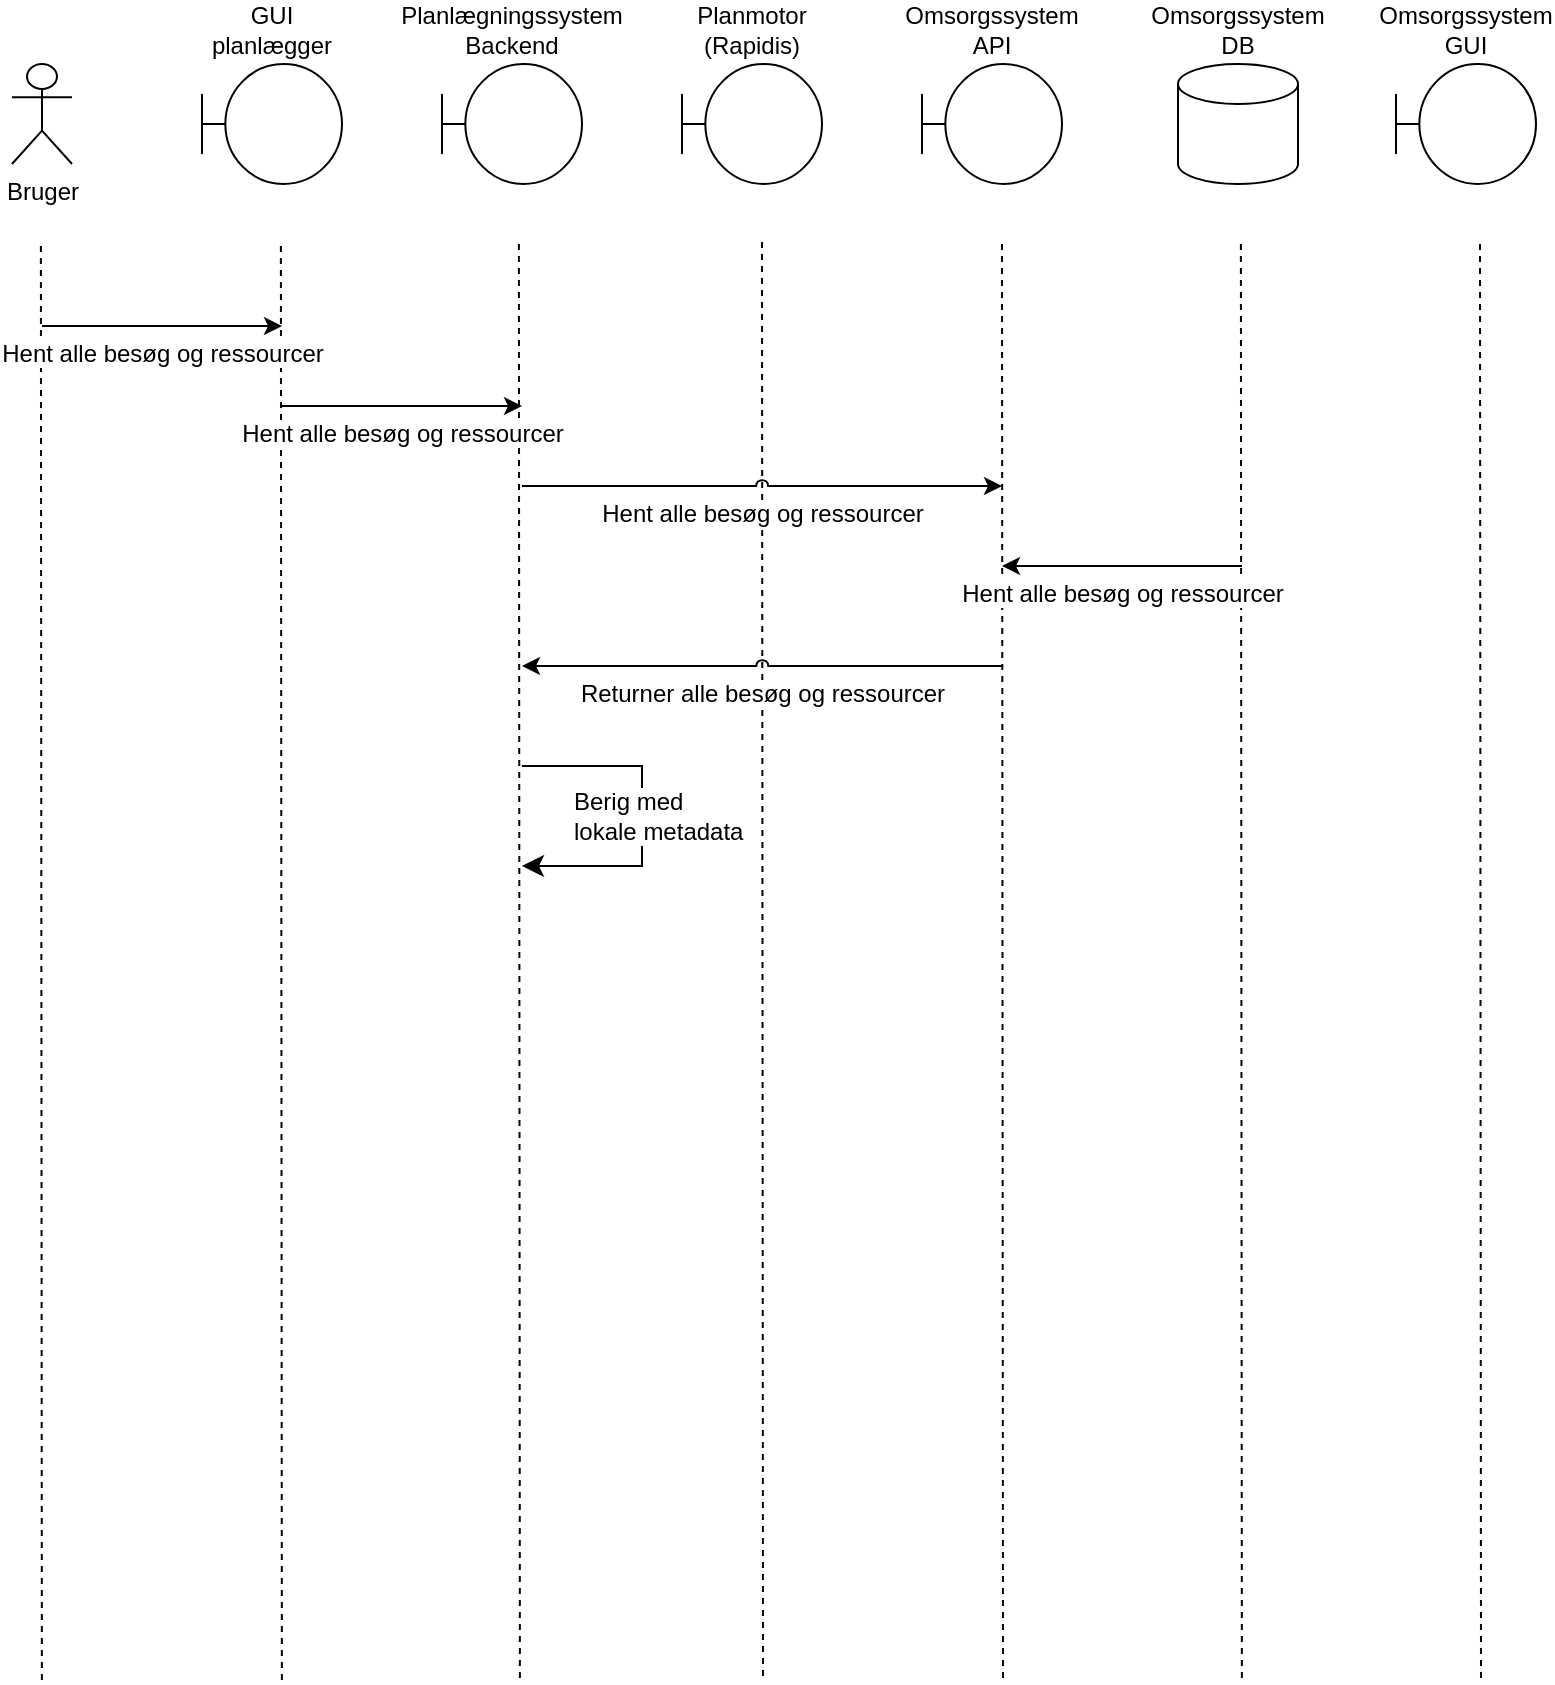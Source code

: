 <mxfile version="26.0.10">
  <diagram name="Page-1" id="TukYMqiGpp8mlapmFH79">
    <mxGraphModel dx="1593" dy="2131" grid="1" gridSize="10" guides="1" tooltips="1" connect="1" arrows="1" fold="1" page="1" pageScale="1" pageWidth="1654" pageHeight="1169" math="0" shadow="0">
      <root>
        <mxCell id="0" />
        <mxCell id="1" parent="0" />
        <mxCell id="dTqkFYYw8kc_q8SnELJO-9" value="Bruger" style="shape=umlActor;verticalLabelPosition=bottom;verticalAlign=top;html=1;outlineConnect=0;" vertex="1" parent="1">
          <mxGeometry x="65" y="29" width="30" height="50" as="geometry" />
        </mxCell>
        <mxCell id="dTqkFYYw8kc_q8SnELJO-12" value="" style="endArrow=none;html=1;rounded=0;dashed=1;" edge="1" parent="1">
          <mxGeometry width="50" height="50" relative="1" as="geometry">
            <mxPoint x="79.94" y="837" as="sourcePoint" />
            <mxPoint x="79.44" y="117" as="targetPoint" />
          </mxGeometry>
        </mxCell>
        <mxCell id="dTqkFYYw8kc_q8SnELJO-14" value="GUI&lt;div&gt;planlægger&lt;/div&gt;" style="shape=umlBoundary;whiteSpace=wrap;html=1;labelPosition=center;verticalLabelPosition=top;align=center;verticalAlign=bottom;" vertex="1" parent="1">
          <mxGeometry x="160" y="29" width="70" height="60" as="geometry" />
        </mxCell>
        <mxCell id="dTqkFYYw8kc_q8SnELJO-15" value="Planlægningssystem&lt;div&gt;Backend&lt;/div&gt;" style="shape=umlBoundary;whiteSpace=wrap;html=1;labelPosition=center;verticalLabelPosition=top;align=center;verticalAlign=bottom;" vertex="1" parent="1">
          <mxGeometry x="280" y="29" width="70" height="60" as="geometry" />
        </mxCell>
        <mxCell id="dTqkFYYw8kc_q8SnELJO-16" value="Planmotor&lt;div&gt;(Rapidis)&lt;/div&gt;" style="shape=umlBoundary;whiteSpace=wrap;html=1;labelPosition=center;verticalLabelPosition=top;align=center;verticalAlign=bottom;" vertex="1" parent="1">
          <mxGeometry x="400" y="29" width="70" height="60" as="geometry" />
        </mxCell>
        <mxCell id="dTqkFYYw8kc_q8SnELJO-19" value="Omsorgssystem&lt;div&gt;API&lt;/div&gt;" style="shape=umlBoundary;whiteSpace=wrap;html=1;labelPosition=center;verticalLabelPosition=top;align=center;verticalAlign=bottom;" vertex="1" parent="1">
          <mxGeometry x="520" y="29" width="70" height="60" as="geometry" />
        </mxCell>
        <mxCell id="dTqkFYYw8kc_q8SnELJO-23" value="Omsorgssystem&lt;div&gt;GUI&lt;/div&gt;" style="shape=umlBoundary;whiteSpace=wrap;html=1;labelPosition=center;verticalLabelPosition=top;align=center;verticalAlign=bottom;" vertex="1" parent="1">
          <mxGeometry x="757" y="29" width="70" height="60" as="geometry" />
        </mxCell>
        <mxCell id="dTqkFYYw8kc_q8SnELJO-27" value="Omsorgssystem DB" style="strokeWidth=1;html=1;shape=mxgraph.flowchart.database;whiteSpace=wrap;strokeColor=default;align=center;verticalAlign=bottom;fontFamily=Helvetica;fontSize=12;fontColor=default;fillColor=default;labelPosition=center;verticalLabelPosition=top;" vertex="1" parent="1">
          <mxGeometry x="648" y="29" width="60" height="60" as="geometry" />
        </mxCell>
        <mxCell id="dTqkFYYw8kc_q8SnELJO-28" value="" style="endArrow=none;html=1;rounded=0;dashed=1;" edge="1" parent="1">
          <mxGeometry width="50" height="50" relative="1" as="geometry">
            <mxPoint x="199.94" y="837" as="sourcePoint" />
            <mxPoint x="199.44" y="117" as="targetPoint" />
          </mxGeometry>
        </mxCell>
        <mxCell id="dTqkFYYw8kc_q8SnELJO-29" value="Hent alle besøg og ressourcer" style="endArrow=classic;html=1;rounded=0;fontFamily=Helvetica;fontSize=12;fontColor=default;labelPosition=center;verticalLabelPosition=bottom;align=center;verticalAlign=top;" edge="1" parent="1">
          <mxGeometry width="50" height="50" relative="1" as="geometry">
            <mxPoint x="80" y="160" as="sourcePoint" />
            <mxPoint x="200" y="160" as="targetPoint" />
          </mxGeometry>
        </mxCell>
        <mxCell id="dTqkFYYw8kc_q8SnELJO-30" value="" style="endArrow=none;html=1;rounded=0;dashed=1;" edge="1" parent="1">
          <mxGeometry width="50" height="50" relative="1" as="geometry">
            <mxPoint x="318.94" y="836" as="sourcePoint" />
            <mxPoint x="318.44" y="116" as="targetPoint" />
          </mxGeometry>
        </mxCell>
        <mxCell id="dTqkFYYw8kc_q8SnELJO-31" value="Hent alle besøg og ressourcer" style="endArrow=classic;html=1;rounded=0;fontFamily=Helvetica;fontSize=12;fontColor=default;labelPosition=center;verticalLabelPosition=bottom;align=center;verticalAlign=top;" edge="1" parent="1">
          <mxGeometry width="50" height="50" relative="1" as="geometry">
            <mxPoint x="200" y="200" as="sourcePoint" />
            <mxPoint x="320" y="200" as="targetPoint" />
          </mxGeometry>
        </mxCell>
        <mxCell id="dTqkFYYw8kc_q8SnELJO-32" value="" style="endArrow=none;html=1;rounded=0;dashed=1;" edge="1" parent="1">
          <mxGeometry width="50" height="50" relative="1" as="geometry">
            <mxPoint x="440.5" y="835" as="sourcePoint" />
            <mxPoint x="440.0" y="115" as="targetPoint" />
          </mxGeometry>
        </mxCell>
        <mxCell id="dTqkFYYw8kc_q8SnELJO-33" value="" style="endArrow=none;html=1;rounded=0;dashed=1;" edge="1" parent="1">
          <mxGeometry width="50" height="50" relative="1" as="geometry">
            <mxPoint x="560.5" y="836" as="sourcePoint" />
            <mxPoint x="560" y="116" as="targetPoint" />
          </mxGeometry>
        </mxCell>
        <mxCell id="dTqkFYYw8kc_q8SnELJO-34" value="Hent alle besøg og ressourcer" style="endArrow=classic;html=1;rounded=0;fontFamily=Helvetica;fontSize=12;fontColor=default;labelPosition=center;verticalLabelPosition=bottom;align=center;verticalAlign=top;curved=0;strokeColor=default;jumpStyle=arc;" edge="1" parent="1">
          <mxGeometry width="50" height="50" relative="1" as="geometry">
            <mxPoint x="320" y="240" as="sourcePoint" />
            <mxPoint x="560" y="240" as="targetPoint" />
          </mxGeometry>
        </mxCell>
        <mxCell id="dTqkFYYw8kc_q8SnELJO-37" value="" style="endArrow=none;html=1;rounded=0;dashed=1;" edge="1" parent="1">
          <mxGeometry width="50" height="50" relative="1" as="geometry">
            <mxPoint x="679.94" y="836" as="sourcePoint" />
            <mxPoint x="679.44" y="116" as="targetPoint" />
          </mxGeometry>
        </mxCell>
        <mxCell id="dTqkFYYw8kc_q8SnELJO-38" value="" style="endArrow=none;html=1;rounded=0;dashed=1;" edge="1" parent="1">
          <mxGeometry width="50" height="50" relative="1" as="geometry">
            <mxPoint x="799.5" y="836" as="sourcePoint" />
            <mxPoint x="799" y="116" as="targetPoint" />
          </mxGeometry>
        </mxCell>
        <mxCell id="dTqkFYYw8kc_q8SnELJO-39" value="Hent alle besøg og ressourcer" style="endArrow=none;html=1;rounded=0;fontFamily=Helvetica;fontSize=12;fontColor=default;labelPosition=center;verticalLabelPosition=bottom;align=center;verticalAlign=top;startArrow=classic;startFill=1;" edge="1" parent="1">
          <mxGeometry width="50" height="50" relative="1" as="geometry">
            <mxPoint x="560" y="280" as="sourcePoint" />
            <mxPoint x="680" y="280" as="targetPoint" />
          </mxGeometry>
        </mxCell>
        <mxCell id="dTqkFYYw8kc_q8SnELJO-40" value="Returner alle besøg og ressourcer" style="endArrow=none;html=1;rounded=0;fontFamily=Helvetica;fontSize=12;fontColor=default;labelPosition=center;verticalLabelPosition=bottom;align=center;verticalAlign=top;curved=0;strokeColor=default;jumpStyle=arc;startFill=1;startArrow=classic;" edge="1" parent="1">
          <mxGeometry width="50" height="50" relative="1" as="geometry">
            <mxPoint x="320" y="330" as="sourcePoint" />
            <mxPoint x="560" y="330" as="targetPoint" />
          </mxGeometry>
        </mxCell>
        <mxCell id="dTqkFYYw8kc_q8SnELJO-50" value="" style="edgeStyle=elbowEdgeStyle;elbow=horizontal;endArrow=classic;html=1;curved=0;rounded=0;endSize=8;startSize=8;fontFamily=Helvetica;fontSize=12;fontColor=default;" edge="1" parent="1">
          <mxGeometry width="50" height="50" relative="1" as="geometry">
            <mxPoint x="320.0" y="380" as="sourcePoint" />
            <mxPoint x="320" y="430" as="targetPoint" />
            <Array as="points">
              <mxPoint x="380" y="400" />
            </Array>
          </mxGeometry>
        </mxCell>
        <mxCell id="dTqkFYYw8kc_q8SnELJO-51" value="Berig med&lt;div&gt;lokale metadata&lt;/div&gt;" style="edgeLabel;html=1;align=left;verticalAlign=middle;resizable=0;points=[];strokeColor=default;fontFamily=Helvetica;fontSize=12;fontColor=default;fillColor=default;labelPosition=right;verticalLabelPosition=middle;" vertex="1" connectable="0" parent="dTqkFYYw8kc_q8SnELJO-50">
          <mxGeometry x="-0.46" y="-2" relative="1" as="geometry">
            <mxPoint x="-22" y="23" as="offset" />
          </mxGeometry>
        </mxCell>
      </root>
    </mxGraphModel>
  </diagram>
</mxfile>
